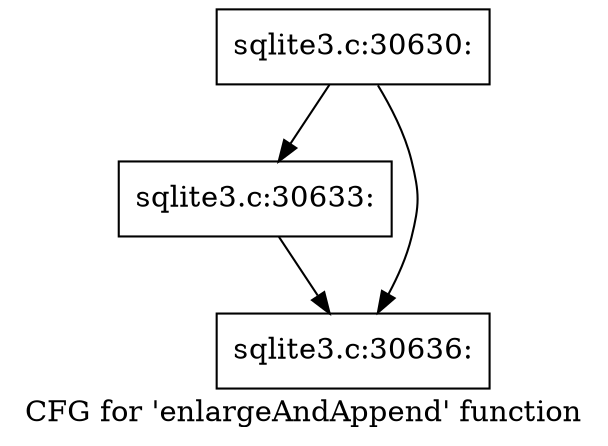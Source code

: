 digraph "CFG for 'enlargeAndAppend' function" {
	label="CFG for 'enlargeAndAppend' function";

	Node0x55c0f6ff7f50 [shape=record,label="{sqlite3.c:30630:}"];
	Node0x55c0f6ff7f50 -> Node0x55c0f6ffb220;
	Node0x55c0f6ff7f50 -> Node0x55c0f6ffb270;
	Node0x55c0f6ffb220 [shape=record,label="{sqlite3.c:30633:}"];
	Node0x55c0f6ffb220 -> Node0x55c0f6ffb270;
	Node0x55c0f6ffb270 [shape=record,label="{sqlite3.c:30636:}"];
}

